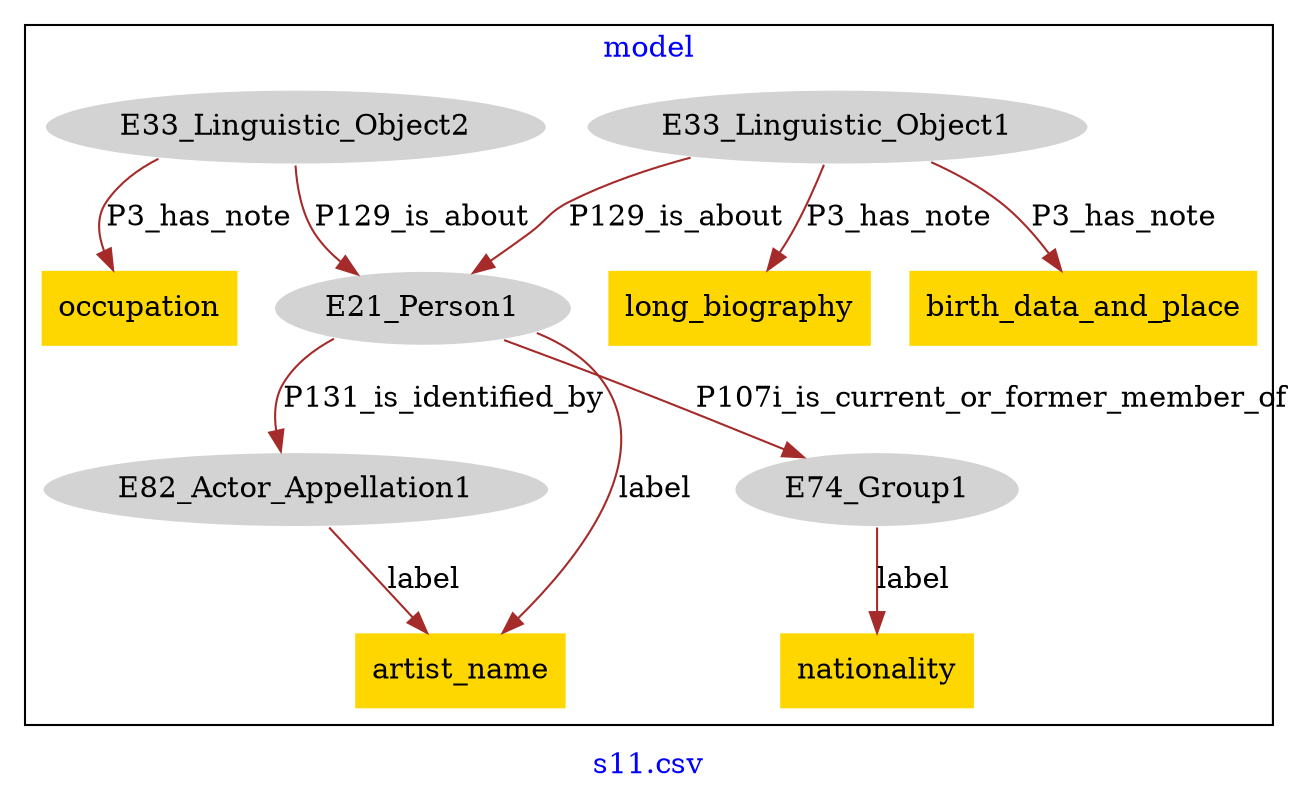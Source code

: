digraph n0 {
fontcolor="blue"
remincross="true"
label="s11.csv"
subgraph cluster {
label="model"
n2[style="filled",color="white",fillcolor="lightgray",label="E82_Actor_Appellation1"];
n3[shape="plaintext",style="filled",fillcolor="gold",label="artist_name"];
n4[style="filled",color="white",fillcolor="lightgray",label="E21_Person1"];
n5[style="filled",color="white",fillcolor="lightgray",label="E74_Group1"];
n6[style="filled",color="white",fillcolor="lightgray",label="E33_Linguistic_Object1"];
n7[shape="plaintext",style="filled",fillcolor="gold",label="nationality"];
n8[shape="plaintext",style="filled",fillcolor="gold",label="long_biography"];
n9[style="filled",color="white",fillcolor="lightgray",label="E33_Linguistic_Object2"];
n10[shape="plaintext",style="filled",fillcolor="gold",label="birth_data_and_place"];
n11[shape="plaintext",style="filled",fillcolor="gold",label="occupation"];
}
n2 -> n3[color="brown",fontcolor="black",label="label"]
n4 -> n2[color="brown",fontcolor="black",label="P131_is_identified_by"]
n4 -> n5[color="brown",fontcolor="black",label="P107i_is_current_or_former_member_of"]
n6 -> n4[color="brown",fontcolor="black",label="P129_is_about"]
n5 -> n7[color="brown",fontcolor="black",label="label"]
n4 -> n3[color="brown",fontcolor="black",label="label"]
n6 -> n8[color="brown",fontcolor="black",label="P3_has_note"]
n9 -> n4[color="brown",fontcolor="black",label="P129_is_about"]
n6 -> n10[color="brown",fontcolor="black",label="P3_has_note"]
n9 -> n11[color="brown",fontcolor="black",label="P3_has_note"]
}
